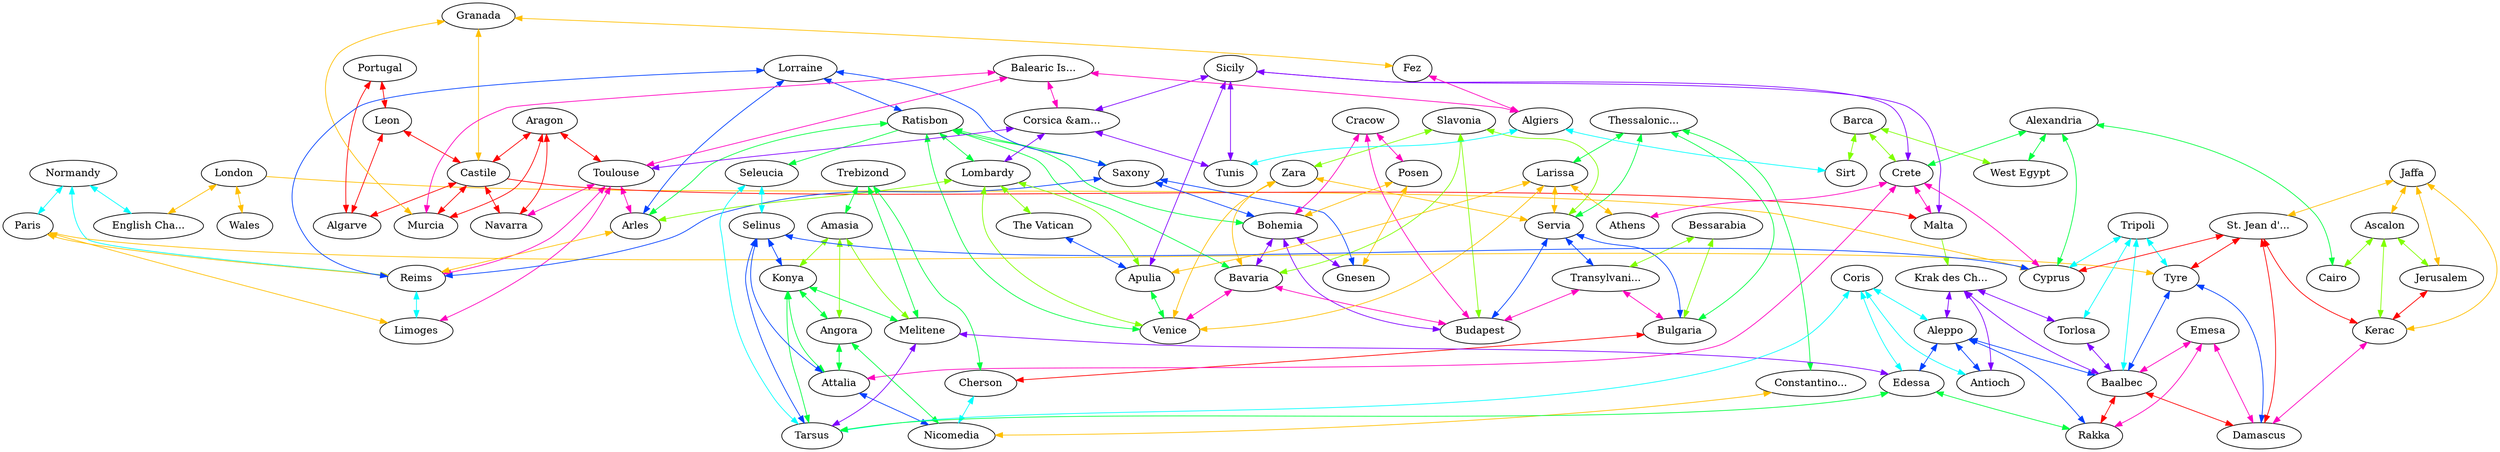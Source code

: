 graph x {
"London" [pos="2.43055555555556,-0.472222222222222",label="London"]
"Wales" [pos="2.05555555555556,-0.458333333333333",label="Wales"]
"English Channel" [pos="2.36111111111111,-0.902777777777778",label="English Cha..."]
"Normandy" [pos="1.94444444444444,-1.22222222222222",label="Normandy"]
"Paris" [pos="2.47222222222222,-1.47222222222222",label="Paris"]
"Limoges" [pos="2.40277777777778,-2.09722222222222",label="Limoges"]
"Reims" [pos="2.94444444444444,-1.59722222222222",label="Reims"]
"Toulouse" [pos="2.125,-2.29166666666667",label="Toulouse"]
"Castile" [pos="1.26388888888889,-2.83333333333333",label="Castile"]
"Algarve" [pos="0.444444444444444,-3",label="Algarve"]
"Portugal" [pos="0.736111111111111,-2.59722222222222",label="Portugal"]
"Leon" [pos="1.09722222222222,-2.29166666666667",label="Leon"]
"Navarra" [pos="1.77777777777778,-2.43055555555556",label="Navarra"]
"Aragon" [pos="1.88888888888889,-2.76388888888889",label="Aragon"]
"Murcia" [pos="1.69444444444444,-3.33333333333333",label="Murcia"]
"Granada" [pos="0.833333333333333,-3.5",label="Granada"]
"Ratisbon" [pos="3.70833333333333,-1.56944444444444",label="Ratisbon"]
"Lorraine" [pos="3.26388888888889,-1.11111111111111",label="Lorraine"]
"Saxony" [pos="4.02777777777778,-0.569444444444444",label="Saxony"]
"Bohemia" [pos="4.29166666666667,-1.06944444444444",label="Bohemia"]
"Bavaria" [pos="4.41666666666667,-1.93055555555556",label="Bavaria"]
"Lombardy" [pos="3.88888888888889,-2.61111111111111",label="Lombardy"]
"Arles" [pos="3.02777777777778,-2.23611111111111",label="Arles"]
"Corsica &amp; Sardinia" [pos="3.43055555555556,-3.30555555555556",label="Corsica &am..."]
"Gnesen" [pos="4.94444444444444,-0.5",label="Gnesen"]
"Posen" [pos="4.88888888888889,-0.972222222222222",label="Posen"]
"Cracow" [pos="5.29166666666667,-1.33333333333333",label="Cracow"]
"Zara" [pos="4.90277777777778,-2.69444444444444",label="Zara"]
"Slavonia" [pos="4.93055555555556,-2.01388888888889",label="Slavonia"]
"Budapest" [pos="5.16666666666667,-1.80555555555556",label="Budapest"]
"Transylvania" [pos="5.70833333333333,-1.95833333333333",label="Transylvani..."]
"Servia" [pos="5.27777777777778,-2.95833333333333",label="Servia"]
"Bulgaria" [pos="5.55555555555556,-2.65277777777778",label="Bulgaria"]
"Bessarabia" [pos="5.875,-2.41666666666667",label="Bessarabia"]
"Venice" [pos="4.22222222222222,-2.375",label="Venice"]
"The Vatican" [pos="3.97222222222222,-3.02777777777778",label="The Vatican"]
"Apulia" [pos="4.55555555555556,-3.43055555555556",label="Apulia"]
"Sicily" [pos="4.30555555555556,-4.19444444444444",label="Sicily"]
"Thessalonica" [pos="5.81944444444444,-3.23611111111111",label="Thessalonic..."]
"Larissa" [pos="5.51388888888889,-3.66666666666667",label="Larissa"]
"Athens" [pos="5.58333333333333,-4.08333333333333",label="Athens"]
"Constantinople" [pos="6.30555555555556,-3.23611111111111",label="Constantino..."]
"Nicomedia" [pos="6.625,-3.75",label="Nicomedia"]
"Attalia" [pos="6.90277777777778,-4.18055555555556",label="Attalia"]
"Crete" [pos="6.08333333333333,-4.61111111111111",label="Crete"]
"Cherson" [pos="7.375,-2.23611111111111",label="Cherson"]
"Trebizond" [pos="8.26388888888889,-3.06944444444444",label="Trebizond"]
"Cyprus" [pos="0.944444444444444,-6.25",label="Cyprus"]
"Malta" [pos="4.20833333333333,-4.47222222222222",label="Malta"]
"Fez" [pos="0.680555555555556,-4.19444444444444",label="Fez"]
"Algiers" [pos="2.11111111111111,-4.19444444444444",label="Algiers"]
"Tunis" [pos="3.31944444444444,-4.38888888888889",label="Tunis"]
"Sirt" [pos="4.73611111111111,-5.56944444444444",label="Sirt"]
"Balearic Islands" [pos="2.48611111111111,-3.31944444444444",label="Balearic Is..."]
"Barca" [pos="5.38888888888889,-5.29166666666667",label="Barca"]
"West Egypt" [pos="5.91666666666667,-5.44444444444444",label="West Egypt"]
"Alexandria" [pos="7.09722222222222,-5.47222222222222",label="Alexandria"]
"Cairo" [pos="7.73611111111111,-5.56944444444444",label="Cairo"]
"Aleppo" [pos="2.5,-5.55555555555556",label="Aleppo"]
"Rakka" [pos="3,-5.23611111111111",label="Rakka"]
"Baalbec" [pos="2.48611111111111,-5.95833333333333",label="Baalbec"]
"Emesa" [pos="2.80555555555556,-6.34722222222222",label="Emesa"]
"Damascus" [pos="2.40277777777778,-6.94444444444444",label="Damascus"]
"Amasia" [pos="7.65277777777778,-3.40277777777778",label="Amasia"]
"Melitene" [pos="8.26388888888889,-3.40277777777778",label="Melitene"]
"Konya" [pos="7.26388888888889,-3.75",label="Konya"]
"Angora" [pos="6.98611111111111,-3.56944444444444",label="Angora"]
"Selinus" [pos="0.541666666666667,-5.61111111111111",label="Selinus"]
"Seleucia" [pos="1.36111111111111,-5.05555555555556",label="Seleucia"]
"Tarsus" [pos="1.77777777777778,-5.02777777777778",label="Tarsus"]
"Coris" [pos="2.38888888888889,-5.125",label="Coris"]
"Edessa" [pos="2.79166666666667,-5",label="Edessa"]
"Antioch" [pos="2.02777777777778,-5.38888888888889",label="Antioch"]
"Krak des Chevaliers" [pos="2.02777777777778,-5.73611111111111",label="Krak des Ch..."]
"Torlosa" [pos="2.11111111111111,-6.01388888888889",label="Torlosa"]
"Tripoli" [pos="2.16666666666667,-6.43055555555556",label="Tripoli"]
"Tyre" [pos="2.11111111111111,-6.72222222222222",label="Tyre"]
"St. Jean d'Acre" [pos="2,-7.33333333333333",label="St. Jean d'..."]
"Kerac" [pos="2.26388888888889,-7.75",label="Kerac"]
"Ascalon" [pos="1.69444444444444,-8.40277777777778",label="Ascalon"]
"Jaffa" [pos="1.93055555555556,-7.66666666666667",label="Jaffa"]
"Jerusalem" [pos="2.06944444444444,-8.01388888888889",label="Jerusalem"]
"Jaffa" -- "St. Jean d'Acre" [dir="both",color="0.125,1,1"]
"Jaffa" -- "Kerac" [dir="both",color="0.125,1,1"]
"Jaffa" -- "Ascalon" [dir="both",color="0.125,1,1"]
"Jaffa" -- "Jerusalem" [dir="both",color="0.125,1,1"]
"Barca" -- "Sirt" [dir="both",color="0.25,1,1"]
"Barca" -- "West Egypt" [dir="both",color="0.25,1,1"]
"Barca" -- "Crete" [dir="both",color="0.25,1,1"]
"Trebizond" -- "Amasia" [dir="both",color="0.375,1,1"]
"Trebizond" -- "Cherson" [dir="both",color="0.375,1,1"]
"Trebizond" -- "Melitene" [dir="both",color="0.375,1,1"]
"Seleucia" -- "Tarsus" [dir="both",color="0.5,1,1"]
"Seleucia" -- "Selinus" [dir="both",color="0.5,1,1"]
"Lorraine" -- "Arles" [dir="both",color="0.625,1,1"]
"Lorraine" -- "Reims" [dir="both",color="0.625,1,1"]
"Lorraine" -- "Ratisbon" [dir="both",color="0.625,1,1"]
"Lorraine" -- "Saxony" [dir="both",color="0.625,1,1"]
"Krak des Chevaliers" -- "Baalbec" [dir="both",color="0.75,1,1"]
"Krak des Chevaliers" -- "Torlosa" [dir="both",color="0.75,1,1"]
"Krak des Chevaliers" -- "Antioch" [dir="both",color="0.75,1,1"]
"Krak des Chevaliers" -- "Aleppo" [dir="both",color="0.75,1,1"]
"Balearic Islands" -- "Corsica &amp; Sardinia" [dir="both",color="0.875,1,1"]
"Balearic Islands" -- "Toulouse" [dir="both",color="0.875,1,1"]
"Balearic Islands" -- "Murcia" [dir="both",color="0.875,1,1"]
"Balearic Islands" -- "Algiers" [dir="both",color="0.875,1,1"]
"Aragon" -- "Navarra" [dir="both",color="1,1,1"]
"Aragon" -- "Castile" [dir="both",color="1,1,1"]
"Aragon" -- "Toulouse" [dir="both",color="1,1,1"]
"Aragon" -- "Murcia" [dir="both",color="1,1,1"]
"Granada" -- "Castile" [dir="both",color="0.125,1,1"]
"Granada" -- "Fez" [dir="both",color="0.125,1,1"]
"Granada" -- "Murcia" [dir="both",color="0.125,1,1"]
"Slavonia" -- "Servia" [dir="both",color="0.25,1,1"]
"Slavonia" -- "Zara" [dir="both",color="0.25,1,1"]
"Slavonia" -- "Budapest" [dir="both",color="0.25,1,1"]
"Slavonia" -- "Bavaria" [dir="both",color="0.25,1,1"]
"Ratisbon" -- "Seleucia" [dir="forward",color="0.375,1,1"]
"Ratisbon" -- "Saxony" [dir="both",color="0.375,1,1"]
"Ratisbon" -- "Bohemia" [dir="both",color="0.375,1,1"]
"Ratisbon" -- "Arles" [dir="both",color="0.375,1,1"]
"Ratisbon" -- "Venice" [dir="both",color="0.375,1,1"]
"Ratisbon" -- "Bavaria" [dir="both",color="0.375,1,1"]
"Ratisbon" -- "Lombardy" [dir="both",color="0.375,1,1"]
"Coris" -- "Tarsus" [dir="both",color="0.5,1,1"]
"Coris" -- "Edessa" [dir="both",color="0.5,1,1"]
"Coris" -- "Antioch" [dir="both",color="0.5,1,1"]
"Coris" -- "Aleppo" [dir="both",color="0.5,1,1"]
"Aleppo" -- "Baalbec" [dir="both",color="0.625,1,1"]
"Aleppo" -- "Edessa" [dir="both",color="0.625,1,1"]
"Aleppo" -- "Antioch" [dir="both",color="0.625,1,1"]
"Aleppo" -- "Rakka" [dir="both",color="0.625,1,1"]
"Sicily" -- "Corsica &amp; Sardinia" [dir="both",color="0.75,1,1"]
"Sicily" -- "Tunis" [dir="both",color="0.75,1,1"]
"Sicily" -- "Malta" [dir="both",color="0.75,1,1"]
"Sicily" -- "Apulia" [dir="both",color="0.75,1,1"]
"Sicily" -- "Crete" [dir="both",color="0.75,1,1"]
"Cracow" -- "Budapest" [dir="both",color="0.875,1,1"]
"Cracow" -- "Posen" [dir="both",color="0.875,1,1"]
"Cracow" -- "Bohemia" [dir="both",color="0.875,1,1"]
"St. Jean d'Acre" -- "Tyre" [dir="both",color="1,1,1"]
"St. Jean d'Acre" -- "Kerac" [dir="both",color="1,1,1"]
"St. Jean d'Acre" -- "Damascus" [dir="both",color="1,1,1"]
"St. Jean d'Acre" -- "Cyprus" [dir="both",color="1,1,1"]
"London" -- "Wales" [dir="both",color="0.125,1,1"]
"London" -- "Cyprus" [dir="forward",color="0.125,1,1"]
"London" -- "English Channel" [dir="both",color="0.125,1,1"]
"Amasia" -- "Konya" [dir="both",color="0.25,1,1"]
"Amasia" -- "Angora" [dir="both",color="0.25,1,1"]
"Amasia" -- "Melitene" [dir="both",color="0.25,1,1"]
"Alexandria" -- "West Egypt" [dir="both",color="0.375,1,1"]
"Alexandria" -- "Cyprus" [dir="both",color="0.375,1,1"]
"Alexandria" -- "Crete" [dir="both",color="0.375,1,1"]
"Alexandria" -- "Cairo" [dir="both",color="0.375,1,1"]
"Selinus" -- "Tarsus" [dir="both",color="0.625,1,1"]
"Selinus" -- "Attalia" [dir="both",color="0.625,1,1"]
"Selinus" -- "Konya" [dir="both",color="0.625,1,1"]
"Selinus" -- "Cyprus" [dir="both",color="0.625,1,1"]
"Corsica &amp; Sardinia" -- "Toulouse" [dir="both",color="0.75,1,1"]
"Corsica &amp; Sardinia" -- "Tunis" [dir="both",color="0.75,1,1"]
"Corsica &amp; Sardinia" -- "Lombardy" [dir="both",color="0.75,1,1"]
"Fez" -- "Algiers" [dir="both",color="0.875,1,1"]
"Portugal" -- "Leon" [dir="both",color="1,1,1"]
"Portugal" -- "Algarve" [dir="both",color="1,1,1"]
"Posen" -- "Gnesen" [dir="both",color="0.125,1,1"]
"Posen" -- "Bohemia" [dir="both",color="0.125,1,1"]
"Bessarabia" -- "Transylvania" [dir="both",color="0.25,1,1"]
"Bessarabia" -- "Bulgaria" [dir="both",color="0.25,1,1"]
"Thessalonica" -- "Servia" [dir="both",color="0.375,1,1"]
"Thessalonica" -- "Larissa" [dir="both",color="0.375,1,1"]
"Thessalonica" -- "Constantinople" [dir="both",color="0.375,1,1"]
"Thessalonica" -- "Bulgaria" [dir="both",color="0.375,1,1"]
"Algiers" -- "Tunis" [dir="both",color="0.5,1,1"]
"Algiers" -- "Sirt" [dir="both",color="0.5,1,1"]
"Saxony" -- "Reims" [dir="both",color="0.625,1,1"]
"Saxony" -- "Gnesen" [dir="both",color="0.625,1,1"]
"Saxony" -- "Bohemia" [dir="both",color="0.625,1,1"]
"Bohemia" -- "Budapest" [dir="both",color="0.75,1,1"]
"Bohemia" -- "Gnesen" [dir="both",color="0.75,1,1"]
"Bohemia" -- "Bavaria" [dir="both",color="0.75,1,1"]
"Toulouse" -- "Navarra" [dir="both",color="0.875,1,1"]
"Toulouse" -- "Arles" [dir="both",color="0.875,1,1"]
"Toulouse" -- "Reims" [dir="both",color="0.875,1,1"]
"Toulouse" -- "Limoges" [dir="both",color="0.875,1,1"]
"Leon" -- "Castile" [dir="both",color="1,1,1"]
"Leon" -- "Algarve" [dir="both",color="1,1,1"]
"Larissa" -- "Servia" [dir="both",color="0.125,1,1"]
"Larissa" -- "Venice" [dir="both",color="0.125,1,1"]
"Larissa" -- "Apulia" [dir="both",color="0.125,1,1"]
"Larissa" -- "Athens" [dir="both",color="0.125,1,1"]
"Lombardy" -- "Arles" [dir="both",color="0.25,1,1"]
"Lombardy" -- "Venice" [dir="both",color="0.25,1,1"]
"Lombardy" -- "The Vatican" [dir="both",color="0.25,1,1"]
"Lombardy" -- "Apulia" [dir="both",color="0.25,1,1"]
"Konya" -- "Tarsus" [dir="both",color="0.375,1,1"]
"Konya" -- "Attalia" [dir="both",color="0.375,1,1"]
"Konya" -- "Angora" [dir="both",color="0.375,1,1"]
"Konya" -- "Melitene" [dir="both",color="0.375,1,1"]
"The Vatican" -- "Apulia" [dir="both",color="0.625,1,1"]
"Melitene" -- "Tarsus" [dir="both",color="0.75,1,1"]
"Melitene" -- "Edessa" [dir="both",color="0.75,1,1"]
"Crete" -- "Attalia" [dir="both",color="0.875,1,1"]
"Crete" -- "Cyprus" [dir="both",color="0.875,1,1"]
"Crete" -- "Malta" [dir="both",color="0.875,1,1"]
"Crete" -- "Athens" [dir="both",color="0.875,1,1"]
"Castile" -- "Navarra" [dir="both",color="1,1,1"]
"Castile" -- "Murcia" [dir="both",color="1,1,1"]
"Castile" -- "Algarve" [dir="both",color="1,1,1"]
"Castile" -- "Malta" [dir="forward",color="1,1,1"]
"Zara" -- "Venice" [dir="both",color="0.125,1,1"]
"Zara" -- "Servia" [dir="both",color="0.125,1,1"]
"Zara" -- "Bavaria" [dir="both",color="0.125,1,1"]
"Malta" -- "Krak des Chevaliers" [dir="forward",color="0.25,1,1"]
"Apulia" -- "Venice" [dir="both",color="0.375,1,1"]
"Tripoli" -- "Tyre" [dir="both",color="0.5,1,1"]
"Tripoli" -- "Baalbec" [dir="both",color="0.5,1,1"]
"Tripoli" -- "Cyprus" [dir="both",color="0.5,1,1"]
"Tripoli" -- "Torlosa" [dir="both",color="0.5,1,1"]
"Servia" -- "Budapest" [dir="both",color="0.625,1,1"]
"Servia" -- "Transylvania" [dir="both",color="0.625,1,1"]
"Servia" -- "Bulgaria" [dir="both",color="0.625,1,1"]
"Torlosa" -- "Baalbec" [dir="both",color="0.75,1,1"]
"Transylvania" -- "Budapest" [dir="both",color="0.875,1,1"]
"Transylvania" -- "Bulgaria" [dir="both",color="0.875,1,1"]
"Bulgaria" -- "Cherson" [dir="both",color="1,1,1"]
"Arles" -- "Reims" [dir="both",color="0.125,1,1"]
"Edessa" -- "Tarsus" [dir="both",color="0.375,1,1"]
"Edessa" -- "Rakka" [dir="both",color="0.375,1,1"]
"Normandy" -- "Paris" [dir="both",color="0.5,1,1"]
"Normandy" -- "Reims" [dir="both",color="0.5,1,1"]
"Normandy" -- "English Channel" [dir="both",color="0.5,1,1"]
"Bavaria" -- "Venice" [dir="both",color="0.875,1,1"]
"Bavaria" -- "Budapest" [dir="both",color="0.875,1,1"]
"Paris" -- "Tyre" [dir="forward",color="0.125,1,1"]
"Paris" -- "Limoges" [dir="both",color="0.125,1,1"]
"Paris" -- "Reims" [dir="both",color="0.125,1,1"]
"Ascalon" -- "Kerac" [dir="both",color="0.25,1,1"]
"Ascalon" -- "Jerusalem" [dir="both",color="0.25,1,1"]
"Ascalon" -- "Cairo" [dir="both",color="0.25,1,1"]
"Angora" -- "Attalia" [dir="both",color="0.375,1,1"]
"Angora" -- "Nicomedia" [dir="both",color="0.375,1,1"]
"Cherson" -- "Nicomedia" [dir="both",color="0.5,1,1"]
"Attalia" -- "Nicomedia" [dir="both",color="0.625,1,1"]
"Emesa" -- "Baalbec" [dir="both",color="0.875,1,1"]
"Emesa" -- "Damascus" [dir="both",color="0.875,1,1"]
"Emesa" -- "Rakka" [dir="both",color="0.875,1,1"]
"Jerusalem" -- "Kerac" [dir="both",color="1,1,1"]
"Constantinople" -- "Nicomedia" [dir="both",color="0.125,1,1"]
"Reims" -- "Limoges" [dir="both",color="0.5,1,1"]
"Tyre" -- "Damascus" [dir="both",color="0.625,1,1"]
"Tyre" -- "Baalbec" [dir="both",color="0.625,1,1"]
"Kerac" -- "Damascus" [dir="both",color="0.875,1,1"]
"Baalbec" -- "Damascus" [dir="both",color="1,1,1"]
"Baalbec" -- "Rakka" [dir="both",color="1,1,1"]
}

